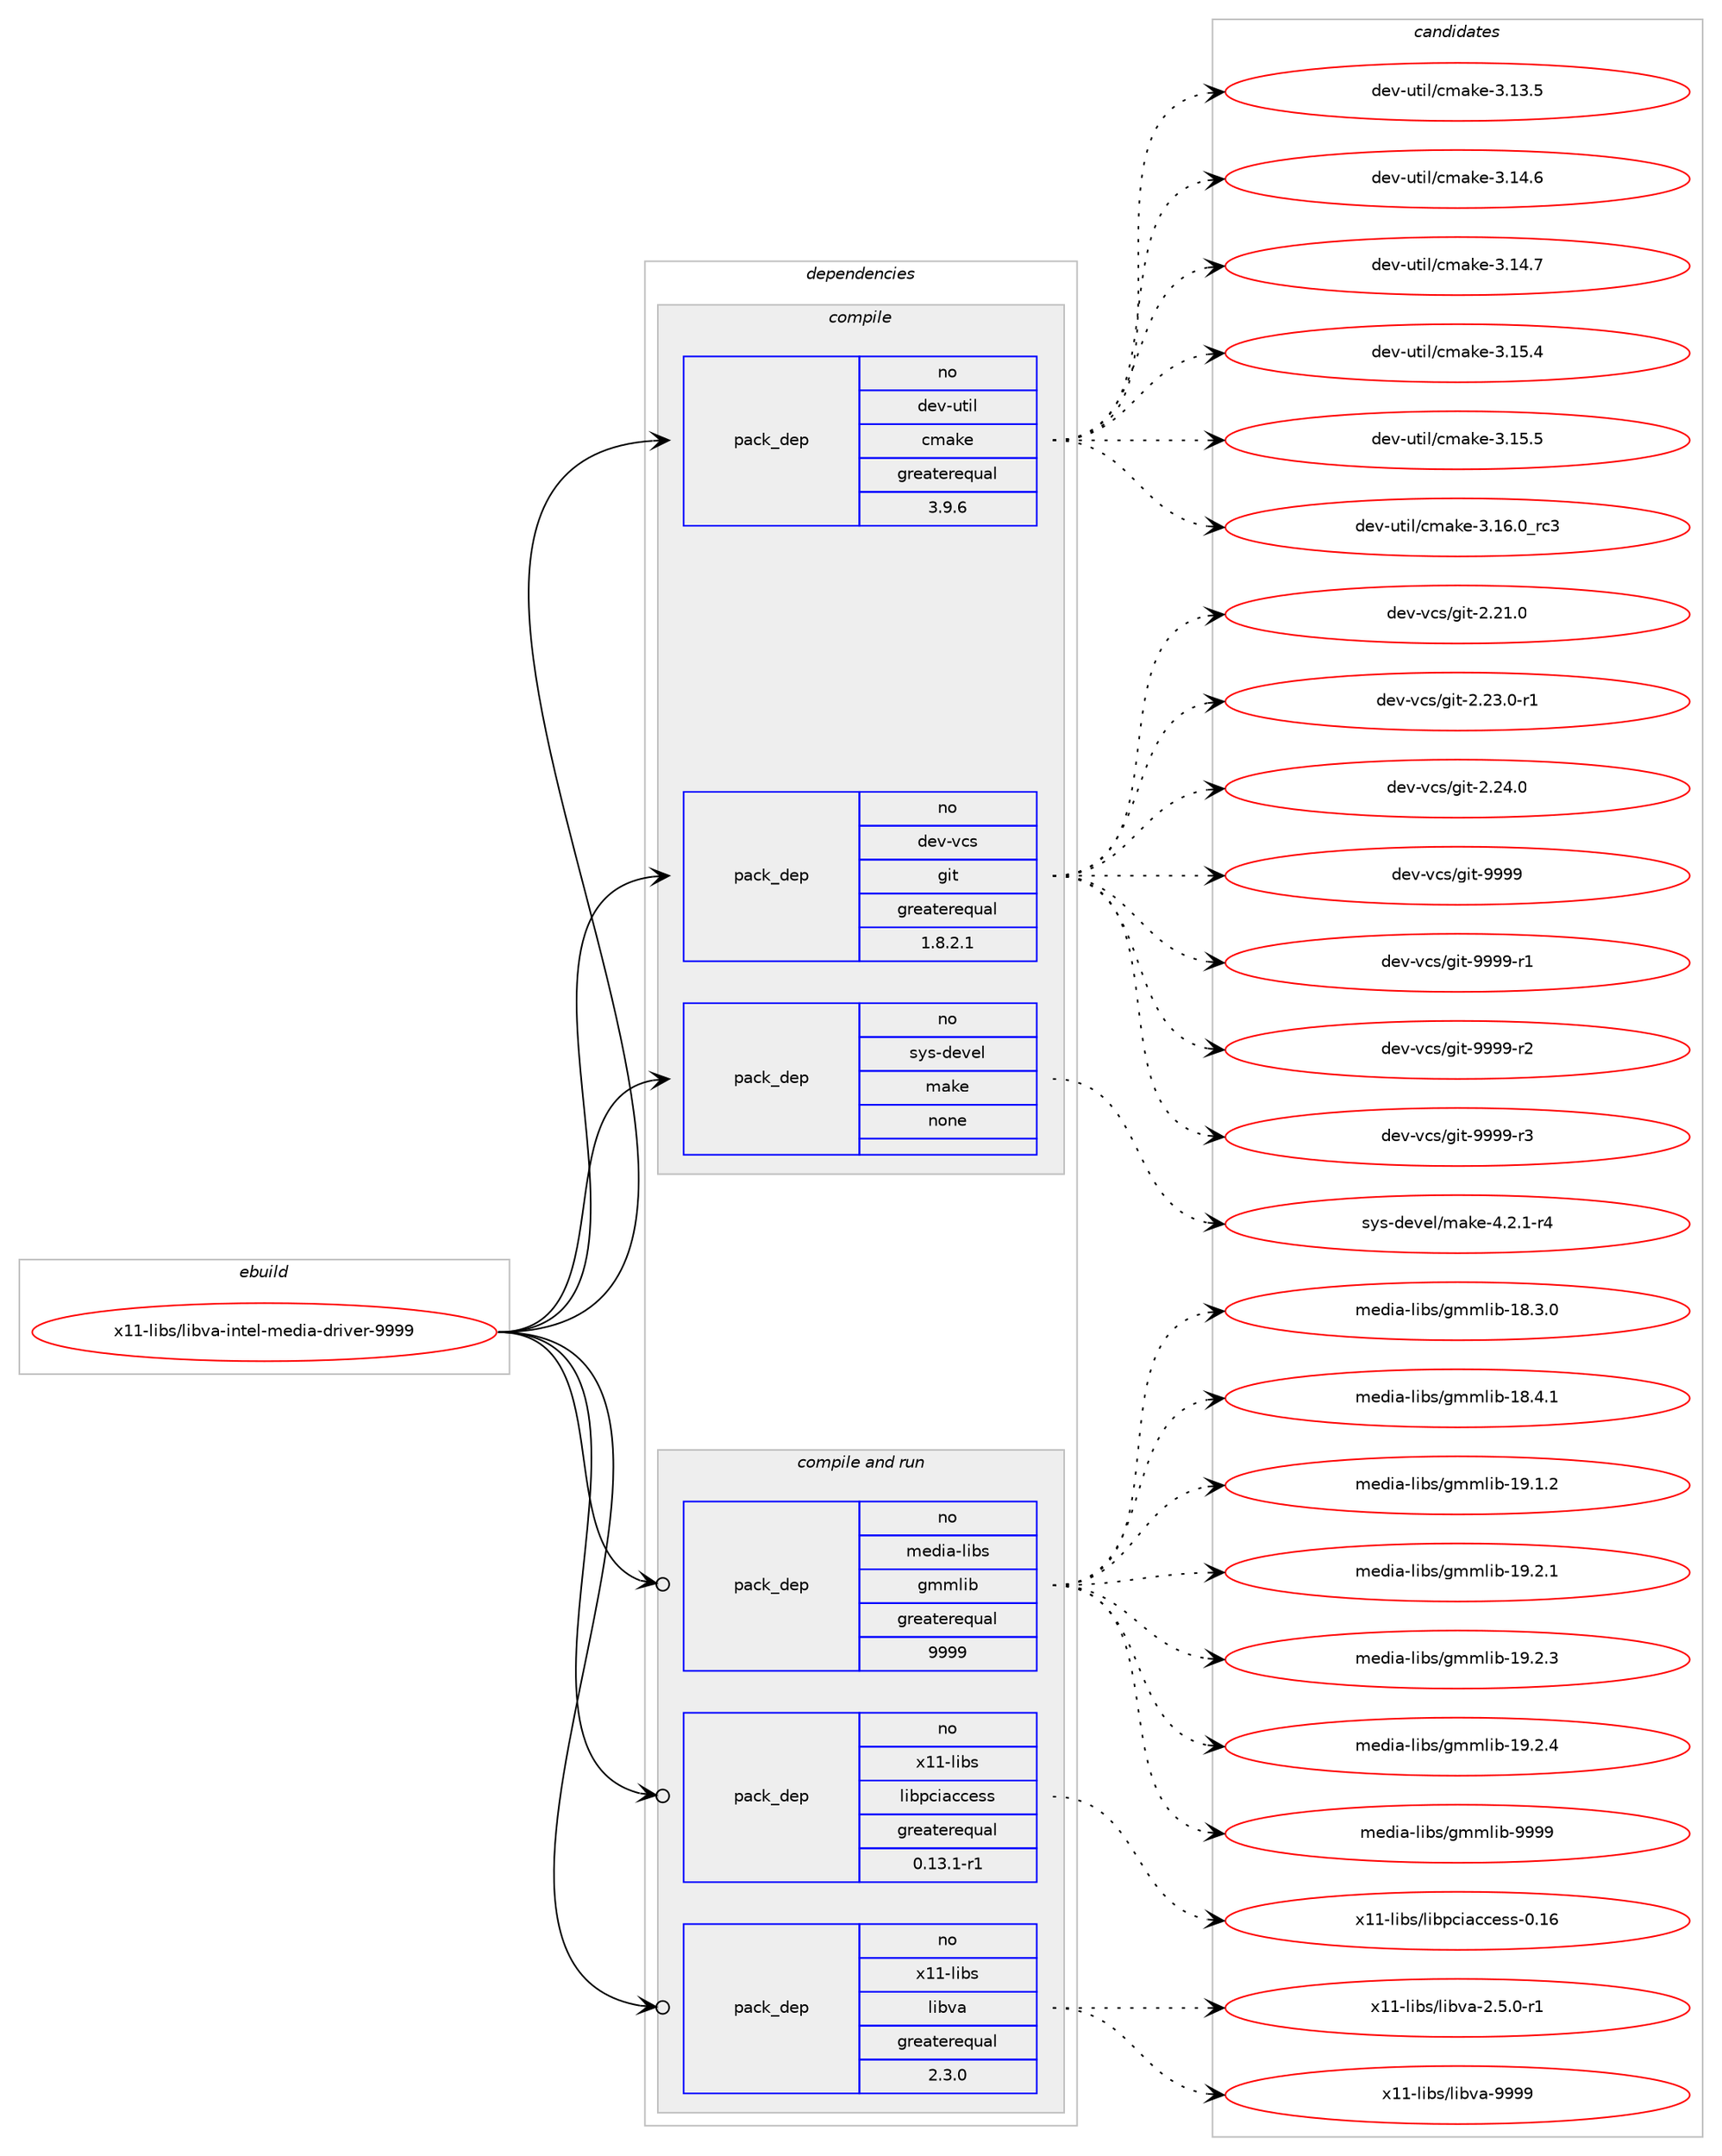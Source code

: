 digraph prolog {

# *************
# Graph options
# *************

newrank=true;
concentrate=true;
compound=true;
graph [rankdir=LR,fontname=Helvetica,fontsize=10,ranksep=1.5];#, ranksep=2.5, nodesep=0.2];
edge  [arrowhead=vee];
node  [fontname=Helvetica,fontsize=10];

# **********
# The ebuild
# **********

subgraph cluster_leftcol {
color=gray;
rank=same;
label=<<i>ebuild</i>>;
id [label="x11-libs/libva-intel-media-driver-9999", color=red, width=4, href="../x11-libs/libva-intel-media-driver-9999.svg"];
}

# ****************
# The dependencies
# ****************

subgraph cluster_midcol {
color=gray;
label=<<i>dependencies</i>>;
subgraph cluster_compile {
fillcolor="#eeeeee";
style=filled;
label=<<i>compile</i>>;
subgraph pack680943 {
dependency917004 [label=<<TABLE BORDER="0" CELLBORDER="1" CELLSPACING="0" CELLPADDING="4" WIDTH="220"><TR><TD ROWSPAN="6" CELLPADDING="30">pack_dep</TD></TR><TR><TD WIDTH="110">no</TD></TR><TR><TD>dev-util</TD></TR><TR><TD>cmake</TD></TR><TR><TD>greaterequal</TD></TR><TR><TD>3.9.6</TD></TR></TABLE>>, shape=none, color=blue];
}
id:e -> dependency917004:w [weight=20,style="solid",arrowhead="vee"];
subgraph pack680944 {
dependency917005 [label=<<TABLE BORDER="0" CELLBORDER="1" CELLSPACING="0" CELLPADDING="4" WIDTH="220"><TR><TD ROWSPAN="6" CELLPADDING="30">pack_dep</TD></TR><TR><TD WIDTH="110">no</TD></TR><TR><TD>dev-vcs</TD></TR><TR><TD>git</TD></TR><TR><TD>greaterequal</TD></TR><TR><TD>1.8.2.1</TD></TR></TABLE>>, shape=none, color=blue];
}
id:e -> dependency917005:w [weight=20,style="solid",arrowhead="vee"];
subgraph pack680945 {
dependency917006 [label=<<TABLE BORDER="0" CELLBORDER="1" CELLSPACING="0" CELLPADDING="4" WIDTH="220"><TR><TD ROWSPAN="6" CELLPADDING="30">pack_dep</TD></TR><TR><TD WIDTH="110">no</TD></TR><TR><TD>sys-devel</TD></TR><TR><TD>make</TD></TR><TR><TD>none</TD></TR><TR><TD></TD></TR></TABLE>>, shape=none, color=blue];
}
id:e -> dependency917006:w [weight=20,style="solid",arrowhead="vee"];
}
subgraph cluster_compileandrun {
fillcolor="#eeeeee";
style=filled;
label=<<i>compile and run</i>>;
subgraph pack680946 {
dependency917007 [label=<<TABLE BORDER="0" CELLBORDER="1" CELLSPACING="0" CELLPADDING="4" WIDTH="220"><TR><TD ROWSPAN="6" CELLPADDING="30">pack_dep</TD></TR><TR><TD WIDTH="110">no</TD></TR><TR><TD>media-libs</TD></TR><TR><TD>gmmlib</TD></TR><TR><TD>greaterequal</TD></TR><TR><TD>9999</TD></TR></TABLE>>, shape=none, color=blue];
}
id:e -> dependency917007:w [weight=20,style="solid",arrowhead="odotvee"];
subgraph pack680947 {
dependency917008 [label=<<TABLE BORDER="0" CELLBORDER="1" CELLSPACING="0" CELLPADDING="4" WIDTH="220"><TR><TD ROWSPAN="6" CELLPADDING="30">pack_dep</TD></TR><TR><TD WIDTH="110">no</TD></TR><TR><TD>x11-libs</TD></TR><TR><TD>libpciaccess</TD></TR><TR><TD>greaterequal</TD></TR><TR><TD>0.13.1-r1</TD></TR></TABLE>>, shape=none, color=blue];
}
id:e -> dependency917008:w [weight=20,style="solid",arrowhead="odotvee"];
subgraph pack680948 {
dependency917009 [label=<<TABLE BORDER="0" CELLBORDER="1" CELLSPACING="0" CELLPADDING="4" WIDTH="220"><TR><TD ROWSPAN="6" CELLPADDING="30">pack_dep</TD></TR><TR><TD WIDTH="110">no</TD></TR><TR><TD>x11-libs</TD></TR><TR><TD>libva</TD></TR><TR><TD>greaterequal</TD></TR><TR><TD>2.3.0</TD></TR></TABLE>>, shape=none, color=blue];
}
id:e -> dependency917009:w [weight=20,style="solid",arrowhead="odotvee"];
}
subgraph cluster_run {
fillcolor="#eeeeee";
style=filled;
label=<<i>run</i>>;
}
}

# **************
# The candidates
# **************

subgraph cluster_choices {
rank=same;
color=gray;
label=<<i>candidates</i>>;

subgraph choice680943 {
color=black;
nodesep=1;
choice1001011184511711610510847991099710710145514649514653 [label="dev-util/cmake-3.13.5", color=red, width=4,href="../dev-util/cmake-3.13.5.svg"];
choice1001011184511711610510847991099710710145514649524654 [label="dev-util/cmake-3.14.6", color=red, width=4,href="../dev-util/cmake-3.14.6.svg"];
choice1001011184511711610510847991099710710145514649524655 [label="dev-util/cmake-3.14.7", color=red, width=4,href="../dev-util/cmake-3.14.7.svg"];
choice1001011184511711610510847991099710710145514649534652 [label="dev-util/cmake-3.15.4", color=red, width=4,href="../dev-util/cmake-3.15.4.svg"];
choice1001011184511711610510847991099710710145514649534653 [label="dev-util/cmake-3.15.5", color=red, width=4,href="../dev-util/cmake-3.15.5.svg"];
choice1001011184511711610510847991099710710145514649544648951149951 [label="dev-util/cmake-3.16.0_rc3", color=red, width=4,href="../dev-util/cmake-3.16.0_rc3.svg"];
dependency917004:e -> choice1001011184511711610510847991099710710145514649514653:w [style=dotted,weight="100"];
dependency917004:e -> choice1001011184511711610510847991099710710145514649524654:w [style=dotted,weight="100"];
dependency917004:e -> choice1001011184511711610510847991099710710145514649524655:w [style=dotted,weight="100"];
dependency917004:e -> choice1001011184511711610510847991099710710145514649534652:w [style=dotted,weight="100"];
dependency917004:e -> choice1001011184511711610510847991099710710145514649534653:w [style=dotted,weight="100"];
dependency917004:e -> choice1001011184511711610510847991099710710145514649544648951149951:w [style=dotted,weight="100"];
}
subgraph choice680944 {
color=black;
nodesep=1;
choice10010111845118991154710310511645504650494648 [label="dev-vcs/git-2.21.0", color=red, width=4,href="../dev-vcs/git-2.21.0.svg"];
choice100101118451189911547103105116455046505146484511449 [label="dev-vcs/git-2.23.0-r1", color=red, width=4,href="../dev-vcs/git-2.23.0-r1.svg"];
choice10010111845118991154710310511645504650524648 [label="dev-vcs/git-2.24.0", color=red, width=4,href="../dev-vcs/git-2.24.0.svg"];
choice1001011184511899115471031051164557575757 [label="dev-vcs/git-9999", color=red, width=4,href="../dev-vcs/git-9999.svg"];
choice10010111845118991154710310511645575757574511449 [label="dev-vcs/git-9999-r1", color=red, width=4,href="../dev-vcs/git-9999-r1.svg"];
choice10010111845118991154710310511645575757574511450 [label="dev-vcs/git-9999-r2", color=red, width=4,href="../dev-vcs/git-9999-r2.svg"];
choice10010111845118991154710310511645575757574511451 [label="dev-vcs/git-9999-r3", color=red, width=4,href="../dev-vcs/git-9999-r3.svg"];
dependency917005:e -> choice10010111845118991154710310511645504650494648:w [style=dotted,weight="100"];
dependency917005:e -> choice100101118451189911547103105116455046505146484511449:w [style=dotted,weight="100"];
dependency917005:e -> choice10010111845118991154710310511645504650524648:w [style=dotted,weight="100"];
dependency917005:e -> choice1001011184511899115471031051164557575757:w [style=dotted,weight="100"];
dependency917005:e -> choice10010111845118991154710310511645575757574511449:w [style=dotted,weight="100"];
dependency917005:e -> choice10010111845118991154710310511645575757574511450:w [style=dotted,weight="100"];
dependency917005:e -> choice10010111845118991154710310511645575757574511451:w [style=dotted,weight="100"];
}
subgraph choice680945 {
color=black;
nodesep=1;
choice1151211154510010111810110847109971071014552465046494511452 [label="sys-devel/make-4.2.1-r4", color=red, width=4,href="../sys-devel/make-4.2.1-r4.svg"];
dependency917006:e -> choice1151211154510010111810110847109971071014552465046494511452:w [style=dotted,weight="100"];
}
subgraph choice680946 {
color=black;
nodesep=1;
choice109101100105974510810598115471031091091081059845495646514648 [label="media-libs/gmmlib-18.3.0", color=red, width=4,href="../media-libs/gmmlib-18.3.0.svg"];
choice109101100105974510810598115471031091091081059845495646524649 [label="media-libs/gmmlib-18.4.1", color=red, width=4,href="../media-libs/gmmlib-18.4.1.svg"];
choice109101100105974510810598115471031091091081059845495746494650 [label="media-libs/gmmlib-19.1.2", color=red, width=4,href="../media-libs/gmmlib-19.1.2.svg"];
choice109101100105974510810598115471031091091081059845495746504649 [label="media-libs/gmmlib-19.2.1", color=red, width=4,href="../media-libs/gmmlib-19.2.1.svg"];
choice109101100105974510810598115471031091091081059845495746504651 [label="media-libs/gmmlib-19.2.3", color=red, width=4,href="../media-libs/gmmlib-19.2.3.svg"];
choice109101100105974510810598115471031091091081059845495746504652 [label="media-libs/gmmlib-19.2.4", color=red, width=4,href="../media-libs/gmmlib-19.2.4.svg"];
choice10910110010597451081059811547103109109108105984557575757 [label="media-libs/gmmlib-9999", color=red, width=4,href="../media-libs/gmmlib-9999.svg"];
dependency917007:e -> choice109101100105974510810598115471031091091081059845495646514648:w [style=dotted,weight="100"];
dependency917007:e -> choice109101100105974510810598115471031091091081059845495646524649:w [style=dotted,weight="100"];
dependency917007:e -> choice109101100105974510810598115471031091091081059845495746494650:w [style=dotted,weight="100"];
dependency917007:e -> choice109101100105974510810598115471031091091081059845495746504649:w [style=dotted,weight="100"];
dependency917007:e -> choice109101100105974510810598115471031091091081059845495746504651:w [style=dotted,weight="100"];
dependency917007:e -> choice109101100105974510810598115471031091091081059845495746504652:w [style=dotted,weight="100"];
dependency917007:e -> choice10910110010597451081059811547103109109108105984557575757:w [style=dotted,weight="100"];
}
subgraph choice680947 {
color=black;
nodesep=1;
choice120494945108105981154710810598112991059799991011151154548464954 [label="x11-libs/libpciaccess-0.16", color=red, width=4,href="../x11-libs/libpciaccess-0.16.svg"];
dependency917008:e -> choice120494945108105981154710810598112991059799991011151154548464954:w [style=dotted,weight="100"];
}
subgraph choice680948 {
color=black;
nodesep=1;
choice120494945108105981154710810598118974550465346484511449 [label="x11-libs/libva-2.5.0-r1", color=red, width=4,href="../x11-libs/libva-2.5.0-r1.svg"];
choice120494945108105981154710810598118974557575757 [label="x11-libs/libva-9999", color=red, width=4,href="../x11-libs/libva-9999.svg"];
dependency917009:e -> choice120494945108105981154710810598118974550465346484511449:w [style=dotted,weight="100"];
dependency917009:e -> choice120494945108105981154710810598118974557575757:w [style=dotted,weight="100"];
}
}

}
